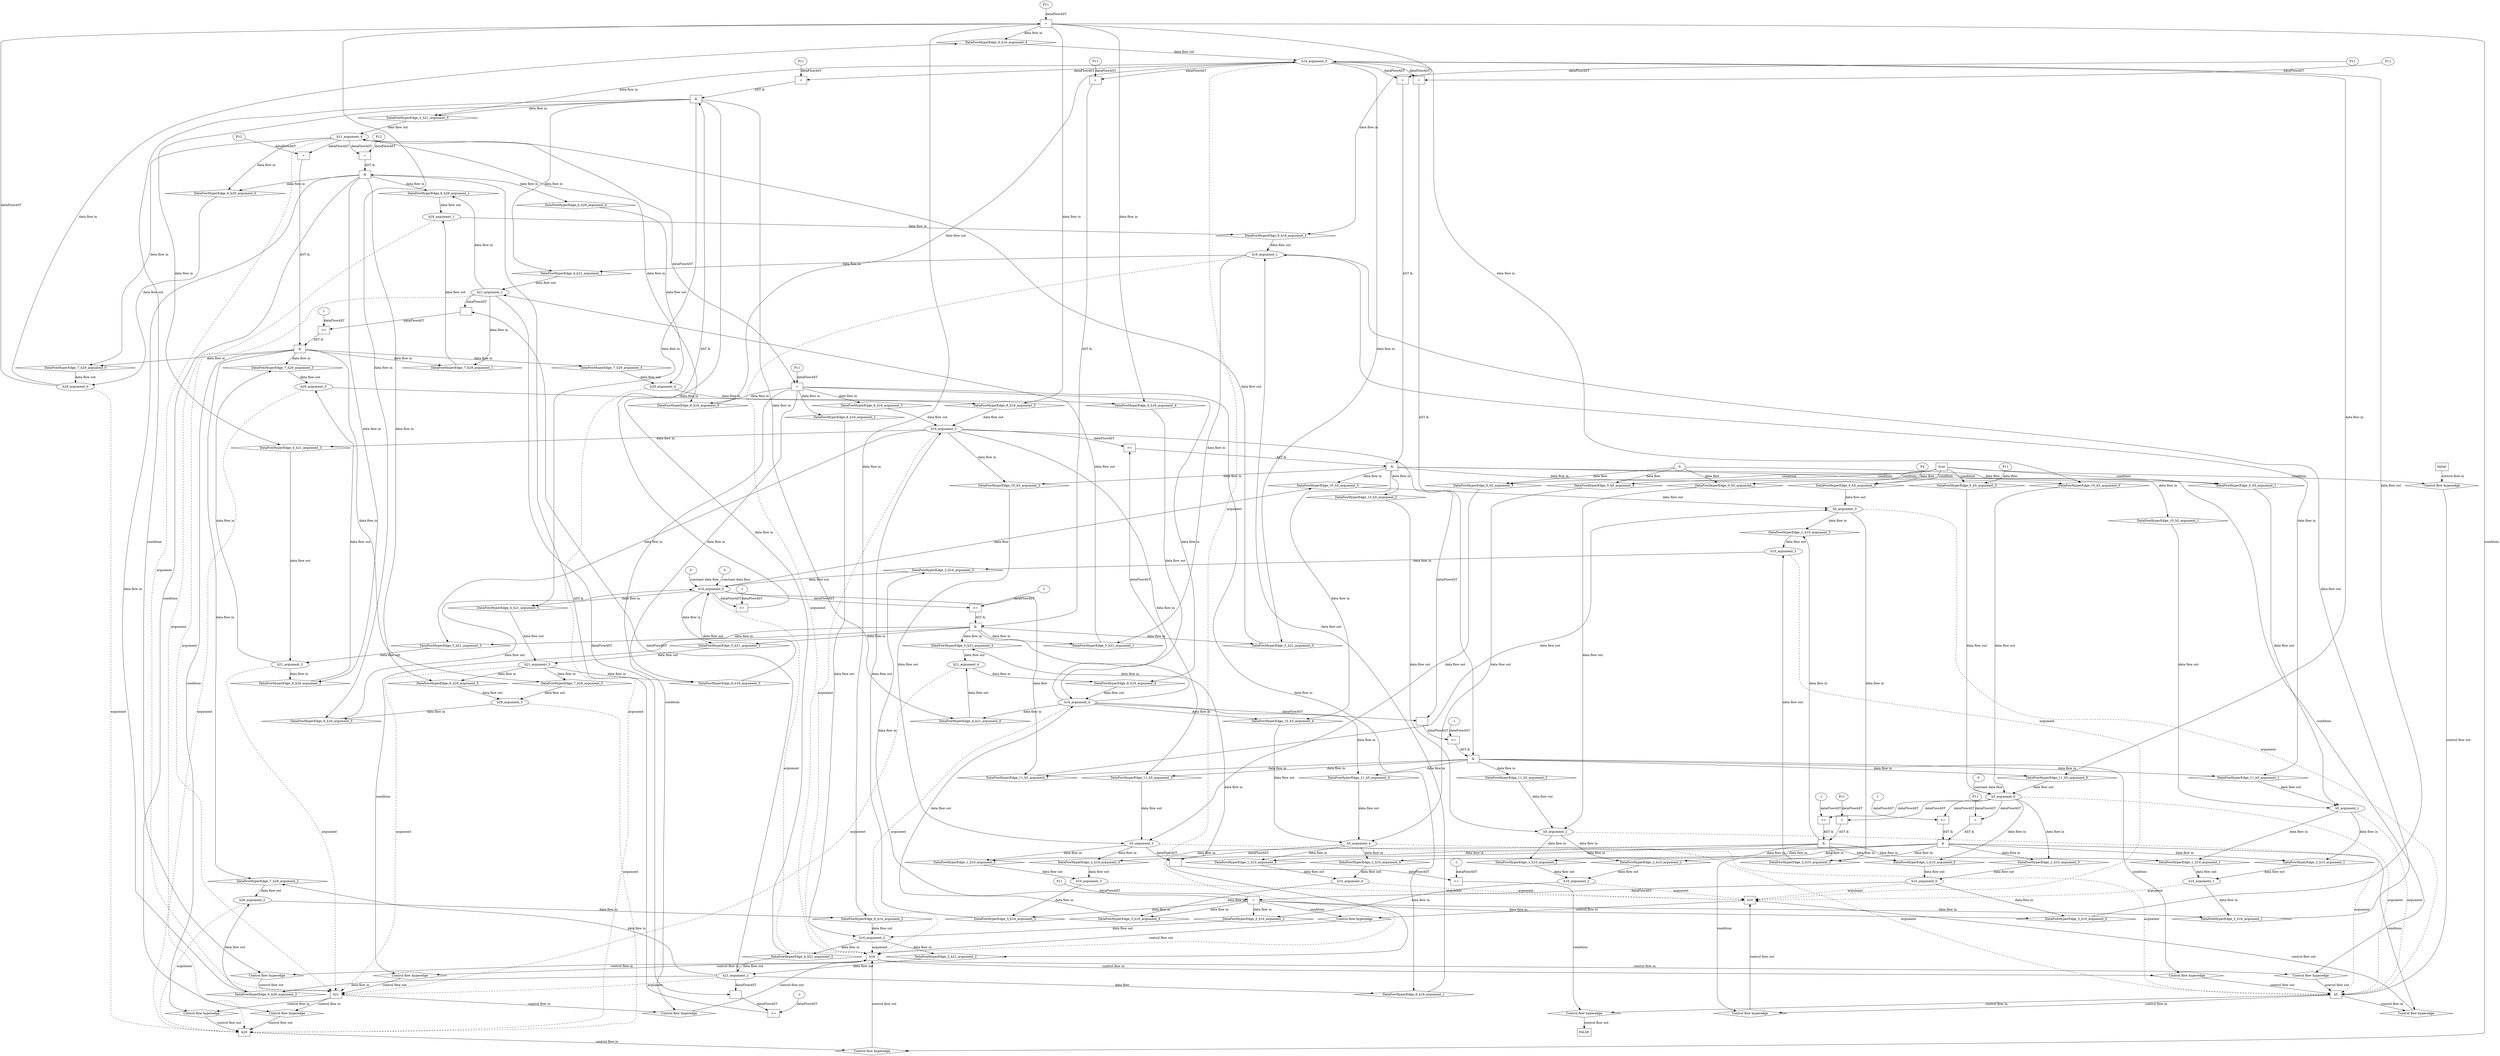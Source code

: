 digraph dag {
"h10" [label="h10" nodeName="h10" class=cfn  shape="rect"];
"h16" [label="h16" nodeName="h16" class=cfn  shape="rect"];
"h21" [label="h21" nodeName="h21" class=cfn  shape="rect"];
"h29" [label="h29" nodeName="h29" class=cfn  shape="rect"];
"h5" [label="h5" nodeName="h5" class=cfn  shape="rect"];
FALSE [label="FALSE" nodeName=FALSE class=cfn  shape="rect"];
Initial [label="Initial" nodeName=Initial class=cfn  shape="rect"];
ControlFowHyperEdge_0 [label="Control flow hyperedge" nodeName=ControlFowHyperEdge_0 class=controlFlowHyperEdge shape="diamond"];
"Initial" -> ControlFowHyperEdge_0 [label="control flow in"]
ControlFowHyperEdge_0 -> "h5" [label="control flow out"]
ControlFowHyperEdge_1 [label="Control flow hyperedge" nodeName=ControlFowHyperEdge_1 class=controlFlowHyperEdge shape="diamond"];
"h5" -> ControlFowHyperEdge_1 [label="control flow in"]
ControlFowHyperEdge_1 -> "h10" [label="control flow out"]
ControlFowHyperEdge_2 [label="Control flow hyperedge" nodeName=ControlFowHyperEdge_2 class=controlFlowHyperEdge shape="diamond"];
"h5" -> ControlFowHyperEdge_2 [label="control flow in"]
ControlFowHyperEdge_2 -> "h10" [label="control flow out"]
ControlFowHyperEdge_3 [label="Control flow hyperedge" nodeName=ControlFowHyperEdge_3 class=controlFlowHyperEdge shape="diamond"];
"h10" -> ControlFowHyperEdge_3 [label="control flow in"]
ControlFowHyperEdge_3 -> "h16" [label="control flow out"]
ControlFowHyperEdge_4 [label="Control flow hyperedge" nodeName=ControlFowHyperEdge_4 class=controlFlowHyperEdge shape="diamond"];
"h16" -> ControlFowHyperEdge_4 [label="control flow in"]
ControlFowHyperEdge_4 -> "h21" [label="control flow out"]
ControlFowHyperEdge_5 [label="Control flow hyperedge" nodeName=ControlFowHyperEdge_5 class=controlFlowHyperEdge shape="diamond"];
"h16" -> ControlFowHyperEdge_5 [label="control flow in"]
ControlFowHyperEdge_5 -> "h21" [label="control flow out"]
ControlFowHyperEdge_6 [label="Control flow hyperedge" nodeName=ControlFowHyperEdge_6 class=controlFlowHyperEdge shape="diamond"];
"h21" -> ControlFowHyperEdge_6 [label="control flow in"]
ControlFowHyperEdge_6 -> "h29" [label="control flow out"]
ControlFowHyperEdge_7 [label="Control flow hyperedge" nodeName=ControlFowHyperEdge_7 class=controlFlowHyperEdge shape="diamond"];
"h21" -> ControlFowHyperEdge_7 [label="control flow in"]
ControlFowHyperEdge_7 -> "h29" [label="control flow out"]
ControlFowHyperEdge_8 [label="Control flow hyperedge" nodeName=ControlFowHyperEdge_8 class=controlFlowHyperEdge shape="diamond"];
"h21" -> ControlFowHyperEdge_8 [label="control flow in"]
ControlFowHyperEdge_8 -> "h16" [label="control flow out"]
ControlFowHyperEdge_9 [label="Control flow hyperedge" nodeName=ControlFowHyperEdge_9 class=controlFlowHyperEdge shape="diamond"];
"h29" -> ControlFowHyperEdge_9 [label="control flow in"]
ControlFowHyperEdge_9 -> "h16" [label="control flow out"]
ControlFowHyperEdge_10 [label="Control flow hyperedge" nodeName=ControlFowHyperEdge_10 class=controlFlowHyperEdge shape="diamond"];
"h16" -> ControlFowHyperEdge_10 [label="control flow in"]
ControlFowHyperEdge_10 -> "h5" [label="control flow out"]
ControlFowHyperEdge_11 [label="Control flow hyperedge" nodeName=ControlFowHyperEdge_11 class=controlFlowHyperEdge shape="diamond"];
"h16" -> ControlFowHyperEdge_11 [label="control flow in"]
ControlFowHyperEdge_11 -> "h5" [label="control flow out"]
ControlFowHyperEdge_12 [label="Control flow hyperedge" nodeName=ControlFowHyperEdge_12 class=controlFlowHyperEdge shape="diamond"];
"h5" -> ControlFowHyperEdge_12 [label="control flow in"]
ControlFowHyperEdge_12 -> "FALSE" [label="control flow out"]
"h5_argument_0" [label="h5_argument_0" nodeName=argument0 class=argument  head="h5" shape="oval"];
"h5_argument_0" -> "h5"[label="argument" style="dashed"]
"h5_argument_1" [label="h5_argument_1" nodeName=argument1 class=argument  head="h5" shape="oval"];
"h5_argument_1" -> "h5"[label="argument" style="dashed"]
"h5_argument_2" [label="h5_argument_2" nodeName=argument2 class=argument  head="h5" shape="oval"];
"h5_argument_2" -> "h5"[label="argument" style="dashed"]
"h5_argument_3" [label="h5_argument_3" nodeName=argument3 class=argument  head="h5" shape="oval"];
"h5_argument_3" -> "h5"[label="argument" style="dashed"]
"h5_argument_4" [label="h5_argument_4" nodeName=argument4 class=argument  head="h5" shape="oval"];
"h5_argument_4" -> "h5"[label="argument" style="dashed"]
"h5_argument_5" [label="h5_argument_5" nodeName=argument5 class=argument  head="h5" shape="oval"];
"h5_argument_5" -> "h5"[label="argument" style="dashed"]
"h10_argument_0" [label="h10_argument_0" nodeName=argument0 class=argument  head="h10" shape="oval"];
"h10_argument_0" -> "h10"[label="argument" style="dashed"]
"h10_argument_1" [label="h10_argument_1" nodeName=argument1 class=argument  head="h10" shape="oval"];
"h10_argument_1" -> "h10"[label="argument" style="dashed"]
"h10_argument_2" [label="h10_argument_2" nodeName=argument2 class=argument  head="h10" shape="oval"];
"h10_argument_2" -> "h10"[label="argument" style="dashed"]
"h10_argument_3" [label="h10_argument_3" nodeName=argument3 class=argument  head="h10" shape="oval"];
"h10_argument_3" -> "h10"[label="argument" style="dashed"]
"h10_argument_4" [label="h10_argument_4" nodeName=argument4 class=argument  head="h10" shape="oval"];
"h10_argument_4" -> "h10"[label="argument" style="dashed"]
"h10_argument_5" [label="h10_argument_5" nodeName=argument5 class=argument  head="h10" shape="oval"];
"h10_argument_5" -> "h10"[label="argument" style="dashed"]
"h16_argument_0" [label="h16_argument_0" nodeName=argument0 class=argument  head="h16" shape="oval"];
"h16_argument_0" -> "h16"[label="argument" style="dashed"]
"h16_argument_1" [label="h16_argument_1" nodeName=argument1 class=argument  head="h16" shape="oval"];
"h16_argument_1" -> "h16"[label="argument" style="dashed"]
"h16_argument_2" [label="h16_argument_2" nodeName=argument2 class=argument  head="h16" shape="oval"];
"h16_argument_2" -> "h16"[label="argument" style="dashed"]
"h16_argument_3" [label="h16_argument_3" nodeName=argument3 class=argument  head="h16" shape="oval"];
"h16_argument_3" -> "h16"[label="argument" style="dashed"]
"h16_argument_4" [label="h16_argument_4" nodeName=argument4 class=argument  head="h16" shape="oval"];
"h16_argument_4" -> "h16"[label="argument" style="dashed"]
"h16_argument_5" [label="h16_argument_5" nodeName=argument5 class=argument  head="h16" shape="oval"];
"h16_argument_5" -> "h16"[label="argument" style="dashed"]
"h21_argument_0" [label="h21_argument_0" nodeName=argument0 class=argument  head="h21" shape="oval"];
"h21_argument_0" -> "h21"[label="argument" style="dashed"]
"h21_argument_1" [label="h21_argument_1" nodeName=argument1 class=argument  head="h21" shape="oval"];
"h21_argument_1" -> "h21"[label="argument" style="dashed"]
"h21_argument_2" [label="h21_argument_2" nodeName=argument2 class=argument  head="h21" shape="oval"];
"h21_argument_2" -> "h21"[label="argument" style="dashed"]
"h21_argument_3" [label="h21_argument_3" nodeName=argument3 class=argument  head="h21" shape="oval"];
"h21_argument_3" -> "h21"[label="argument" style="dashed"]
"h21_argument_4" [label="h21_argument_4" nodeName=argument4 class=argument  head="h21" shape="oval"];
"h21_argument_4" -> "h21"[label="argument" style="dashed"]
"h21_argument_5" [label="h21_argument_5" nodeName=argument5 class=argument  head="h21" shape="oval"];
"h21_argument_5" -> "h21"[label="argument" style="dashed"]
"h29_argument_0" [label="h29_argument_0" nodeName=argument0 class=argument  head="h29" shape="oval"];
"h29_argument_0" -> "h29"[label="argument" style="dashed"]
"h29_argument_1" [label="h29_argument_1" nodeName=argument1 class=argument  head="h29" shape="oval"];
"h29_argument_1" -> "h29"[label="argument" style="dashed"]
"h29_argument_2" [label="h29_argument_2" nodeName=argument2 class=argument  head="h29" shape="oval"];
"h29_argument_2" -> "h29"[label="argument" style="dashed"]
"h29_argument_3" [label="h29_argument_3" nodeName=argument3 class=argument  head="h29" shape="oval"];
"h29_argument_3" -> "h29"[label="argument" style="dashed"]
"h29_argument_4" [label="h29_argument_4" nodeName=argument4 class=argument  head="h29" shape="oval"];
"h29_argument_4" -> "h29"[label="argument" style="dashed"]
"h29_argument_5" [label="h29_argument_5" nodeName=argument5 class=argument  head="h29" shape="oval"];
"h29_argument_5" -> "h29"[label="argument" style="dashed"]

"true_0" [label="true" nodeName="true_0" class=true shape="rect"];
"true_0" -> "ControlFowHyperEdge_0" [label="condition"];
"xxxh5___Initial_0xxxdataFlow_0_node_0" [label="0" nodeName="xxxh5___Initial_0xxxdataFlow_0_node_0" class=Literal ];

"xxxh5___Initial_0xxxdataFlow_0_node_0" -> "DataFowHyperEdge_0_h5_argument_3" [label="data flow"];

"xxxh5___Initial_0xxxdataFlow_0_node_0" -> "DataFowHyperEdge_0_h5_argument_1" [label="data flow"];
"xxxh5___Initial_0xxxdataFlow2_node_0" [label="P11" nodeName="xxxh5___Initial_0xxxdataFlow2_node_0" class=Constant ];

"xxxh5___Initial_0xxxdataFlow2_node_0" -> "DataFowHyperEdge_0_h5_argument_0" [label="data flow"];

"xxxh5___Initial_0xxxdataFlow_0_node_0" -> "DataFowHyperEdge_0_h5_argument_4" [label="data flow"];
"xxxh5___Initial_0xxxdataFlow4_node_0" [label="P4" nodeName="xxxh5___Initial_0xxxdataFlow4_node_0" class=Constant ];

"xxxh5___Initial_0xxxdataFlow4_node_0" -> "DataFowHyperEdge_0_h5_argument_5" [label="data flow"];

"xxxh5___Initial_0xxxdataFlow_0_node_0" -> "DataFowHyperEdge_0_h5_argument_2" [label="data flow"];
"xxxh10___h5_1xxx_and" [label="&" nodeName="xxxh10___h5_1xxx_and" class=Operator shape="rect"];
"xxxh10___h5_1xxxguard_0_node_0" [label=">=" nodeName="xxxh10___h5_1xxxguard_0_node_0" class=Operator  shape="rect"];
"xxxh10___h5_1xxxguard_0_node_1" [label="-1" nodeName="xxxh10___h5_1xxxguard_0_node_1" class=Literal ];
"xxxh10___h5_1xxxguard_0_node_1" -> "xxxh10___h5_1xxxguard_0_node_0"[label="dataFlowAST"]
"h5_argument_0" -> "xxxh10___h5_1xxxguard_0_node_0"[label="dataFlowAST"]

"xxxh10___h5_1xxxguard_0_node_0" -> "xxxh10___h5_1xxx_and" [label="AST &"];
"xxxh10___h5_1xxxguard1_node_0" [label="=" nodeName="xxxh10___h5_1xxxguard1_node_0" class=Operator  shape="rect"];
"xxxh10___h5_1xxxguard1_node_1" [label="P11" nodeName="xxxh10___h5_1xxxguard1_node_1" class=Constant ];
"xxxh10___h5_1xxxguard1_node_1" -> "xxxh10___h5_1xxxguard1_node_0"[label="dataFlowAST"]
"h5_argument_0" -> "xxxh10___h5_1xxxguard1_node_0"[label="dataFlowAST"]

"xxxh10___h5_1xxxguard1_node_0" -> "xxxh10___h5_1xxx_and" [label="AST &"];
"xxxh10___h5_1xxx_and" -> "ControlFowHyperEdge_1" [label="condition"];
"xxxh10___h5_2xxx_and" [label="&" nodeName="xxxh10___h5_2xxx_and" class=Operator shape="rect"];
"xxxh10___h5_2xxxguard_0_node_0" [label=">=" nodeName="xxxh10___h5_2xxxguard_0_node_0" class=Operator  shape="rect"];
"xxxh10___h5_2xxxguard_0_node_2" [label="1" nodeName="xxxh10___h5_2xxxguard_0_node_2" class=Literal ];
"h5_argument_0" -> "xxxh10___h5_2xxxguard_0_node_0"[label="dataFlowAST"]
"xxxh10___h5_2xxxguard_0_node_2" -> "xxxh10___h5_2xxxguard_0_node_0"[label="dataFlowAST"]

"xxxh10___h5_2xxxguard_0_node_0" -> "xxxh10___h5_2xxx_and" [label="AST &"];
"xxxh10___h5_2xxxguard1_node_0" [label="=" nodeName="xxxh10___h5_2xxxguard1_node_0" class=Operator  shape="rect"];
"xxxh10___h5_2xxxguard1_node_1" [label="P11" nodeName="xxxh10___h5_2xxxguard1_node_1" class=Constant ];
"xxxh10___h5_2xxxguard1_node_1" -> "xxxh10___h5_2xxxguard1_node_0"[label="dataFlowAST"]
"h5_argument_0" -> "xxxh10___h5_2xxxguard1_node_0"[label="dataFlowAST"]

"xxxh10___h5_2xxxguard1_node_0" -> "xxxh10___h5_2xxx_and" [label="AST &"];
"xxxh10___h5_2xxx_and" -> "ControlFowHyperEdge_2" [label="condition"];
"xxxh16___h10_3xxxguard_0_node_0" [label="=" nodeName="xxxh16___h10_3xxxguard_0_node_0" class=Operator  shape="rect"];
"xxxh16___h10_3xxxguard_0_node_1" [label="P11" nodeName="xxxh16___h10_3xxxguard_0_node_1" class=Constant ];
"xxxh16___h10_3xxxguard_0_node_1" -> "xxxh16___h10_3xxxguard_0_node_0"[label="dataFlowAST"]
"h10_argument_0" -> "xxxh16___h10_3xxxguard_0_node_0"[label="dataFlowAST"]

"xxxh16___h10_3xxxguard_0_node_0" -> "ControlFowHyperEdge_3" [label="condition"];
"xxxh21___h16_4xxx_and" [label="&" nodeName="xxxh21___h16_4xxx_and" class=Operator shape="rect"];
"xxxh21___h16_4xxxguard_0_node_0" [label=">=" nodeName="xxxh21___h16_4xxxguard_0_node_0" class=Operator  shape="rect"];
"xxxh21___h16_4xxxguard_0_node_1" [label="-1" nodeName="xxxh21___h16_4xxxguard_0_node_1" class=Literal ];
"xxxh21___h16_4xxxguard_0_node_1" -> "xxxh21___h16_4xxxguard_0_node_0"[label="dataFlowAST"]
"h16_argument_5" -> "xxxh21___h16_4xxxguard_0_node_0"[label="dataFlowAST"]

"xxxh21___h16_4xxxguard_0_node_0" -> "xxxh21___h16_4xxx_and" [label="AST &"];
"xxxh21___h16_4xxxguard1_node_0" [label="=" nodeName="xxxh21___h16_4xxxguard1_node_0" class=Operator  shape="rect"];
"xxxh21___h16_4xxxguard1_node_1" [label="P11" nodeName="xxxh21___h16_4xxxguard1_node_1" class=Constant ];
"xxxh21___h16_4xxxguard1_node_1" -> "xxxh21___h16_4xxxguard1_node_0"[label="dataFlowAST"]
"h16_argument_0" -> "xxxh21___h16_4xxxguard1_node_0"[label="dataFlowAST"]

"xxxh21___h16_4xxxguard1_node_0" -> "xxxh21___h16_4xxx_and" [label="AST &"];
"xxxh21___h16_4xxx_and" -> "ControlFowHyperEdge_4" [label="condition"];
"xxxh21___h16_5xxx_and" [label="&" nodeName="xxxh21___h16_5xxx_and" class=Operator shape="rect"];
"xxxh21___h16_5xxxguard_0_node_0" [label=">=" nodeName="xxxh21___h16_5xxxguard_0_node_0" class=Operator  shape="rect"];
"xxxh21___h16_5xxxguard_0_node_2" [label="1" nodeName="xxxh21___h16_5xxxguard_0_node_2" class=Literal ];
"h16_argument_5" -> "xxxh21___h16_5xxxguard_0_node_0"[label="dataFlowAST"]
"xxxh21___h16_5xxxguard_0_node_2" -> "xxxh21___h16_5xxxguard_0_node_0"[label="dataFlowAST"]

"xxxh21___h16_5xxxguard_0_node_0" -> "xxxh21___h16_5xxx_and" [label="AST &"];
"xxxh21___h16_5xxxguard1_node_0" [label="=" nodeName="xxxh21___h16_5xxxguard1_node_0" class=Operator  shape="rect"];
"xxxh21___h16_5xxxguard1_node_1" [label="P11" nodeName="xxxh21___h16_5xxxguard1_node_1" class=Constant ];
"xxxh21___h16_5xxxguard1_node_1" -> "xxxh21___h16_5xxxguard1_node_0"[label="dataFlowAST"]
"h16_argument_0" -> "xxxh21___h16_5xxxguard1_node_0"[label="dataFlowAST"]

"xxxh21___h16_5xxxguard1_node_0" -> "xxxh21___h16_5xxx_and" [label="AST &"];
"xxxh21___h16_5xxx_and" -> "ControlFowHyperEdge_5" [label="condition"];
"xxxh29___h21_6xxx_and" [label="&" nodeName="xxxh29___h21_6xxx_and" class=Operator shape="rect"];
"xxxh29___h21_6xxxguard_0_node_0" [label=">=" nodeName="xxxh29___h21_6xxxguard_0_node_0" class=Operator  shape="rect"];
"xxxh29___h21_6xxxguard_0_node_1" [label="-1" nodeName="xxxh29___h21_6xxxguard_0_node_1" class=Literal ];
"xxxh29___h21_6xxxguard_0_node_2" [label="-" nodeName="xxxh29___h21_6xxxguard_0_node_2" class= Operator shape="rect"];
"xxxh29___h21_6xxxguard_0_node_1" -> "xxxh29___h21_6xxxguard_0_node_0"[label="dataFlowAST"]
"xxxh29___h21_6xxxguard_0_node_2" -> "xxxh29___h21_6xxxguard_0_node_0"[label="dataFlowAST"]
"h21_argument_1" -> "xxxh29___h21_6xxxguard_0_node_2"[label="dataFlowAST"]
"h21_argument_2" -> "xxxh29___h21_6xxxguard_0_node_2"[label="dataFlowAST"]

"xxxh29___h21_6xxxguard_0_node_0" -> "xxxh29___h21_6xxx_and" [label="AST &"];
"xxxh29___h21_6xxxguard1_node_0" [label="=" nodeName="xxxh29___h21_6xxxguard1_node_0" class=Operator  shape="rect"];
"xxxh29___h21_6xxxguard1_node_1" [label="P12" nodeName="xxxh29___h21_6xxxguard1_node_1" class=Constant ];
"xxxh29___h21_6xxxguard1_node_1" -> "xxxh29___h21_6xxxguard1_node_0"[label="dataFlowAST"]
"h21_argument_0" -> "xxxh29___h21_6xxxguard1_node_0"[label="dataFlowAST"]

"xxxh29___h21_6xxxguard1_node_0" -> "xxxh29___h21_6xxx_and" [label="AST &"];
"xxxh29___h21_6xxx_and" -> "ControlFowHyperEdge_6" [label="condition"];
"xxxh29___h21_7xxx_and" [label="&" nodeName="xxxh29___h21_7xxx_and" class=Operator shape="rect"];
"xxxh29___h21_7xxxguard_0_node_0" [label=">=" nodeName="xxxh29___h21_7xxxguard_0_node_0" class=Operator  shape="rect"];
"xxxh29___h21_7xxxguard_0_node_1" [label="-" nodeName="xxxh29___h21_7xxxguard_0_node_1" class= Operator shape="rect"];
"xxxh29___h21_7xxxguard_0_node_4" [label="1" nodeName="xxxh29___h21_7xxxguard_0_node_4" class=Literal ];
"xxxh29___h21_7xxxguard_0_node_1" -> "xxxh29___h21_7xxxguard_0_node_0"[label="dataFlowAST"]
"xxxh29___h21_7xxxguard_0_node_4" -> "xxxh29___h21_7xxxguard_0_node_0"[label="dataFlowAST"]
"h21_argument_1" -> "xxxh29___h21_7xxxguard_0_node_1"[label="dataFlowAST"]
"h21_argument_2" -> "xxxh29___h21_7xxxguard_0_node_1"[label="dataFlowAST"]

"xxxh29___h21_7xxxguard_0_node_0" -> "xxxh29___h21_7xxx_and" [label="AST &"];
"xxxh29___h21_7xxxguard1_node_0" [label="=" nodeName="xxxh29___h21_7xxxguard1_node_0" class=Operator  shape="rect"];
"xxxh29___h21_7xxxguard1_node_1" [label="P12" nodeName="xxxh29___h21_7xxxguard1_node_1" class=Constant ];
"xxxh29___h21_7xxxguard1_node_1" -> "xxxh29___h21_7xxxguard1_node_0"[label="dataFlowAST"]
"h21_argument_0" -> "xxxh29___h21_7xxxguard1_node_0"[label="dataFlowAST"]

"xxxh29___h21_7xxxguard1_node_0" -> "xxxh29___h21_7xxx_and" [label="AST &"];
"xxxh29___h21_7xxx_and" -> "ControlFowHyperEdge_7" [label="condition"];
"xxxh16___h21_8xxxguard_0_node_0" [label="=" nodeName="xxxh16___h21_8xxxguard_0_node_0" class=Operator  shape="rect"];
"xxxh16___h21_8xxxguard_0_node_1" [label="P11" nodeName="xxxh16___h21_8xxxguard_0_node_1" class=Constant ];
"xxxh16___h21_8xxxguard_0_node_1" -> "xxxh16___h21_8xxxguard_0_node_0"[label="dataFlowAST"]
"h21_argument_0" -> "xxxh16___h21_8xxxguard_0_node_0"[label="dataFlowAST"]

"xxxh16___h21_8xxxguard_0_node_0" -> "ControlFowHyperEdge_8" [label="condition"];

"h21_argument_2" -> "DataFowHyperEdge_8_h16_argument_1" [label="data flow"];
"xxxh16___h29_9xxxguard_0_node_0" [label="=" nodeName="xxxh16___h29_9xxxguard_0_node_0" class=Operator  shape="rect"];
"xxxh16___h29_9xxxguard_0_node_1" [label="P11" nodeName="xxxh16___h29_9xxxguard_0_node_1" class=Constant ];
"xxxh16___h29_9xxxguard_0_node_1" -> "xxxh16___h29_9xxxguard_0_node_0"[label="dataFlowAST"]
"h29_argument_0" -> "xxxh16___h29_9xxxguard_0_node_0"[label="dataFlowAST"]

"xxxh16___h29_9xxxguard_0_node_0" -> "ControlFowHyperEdge_9" [label="condition"];
"xxxh5___h16_10xxx_and" [label="&" nodeName="xxxh5___h16_10xxx_and" class=Operator shape="rect"];
"xxxh5___h16_10xxxguard_0_node_0" [label=">=" nodeName="xxxh5___h16_10xxxguard_0_node_0" class=Operator  shape="rect"];
"h16_argument_3" -> "xxxh5___h16_10xxxguard_0_node_0"[label="dataFlowAST"]
"h16_argument_4" -> "xxxh5___h16_10xxxguard_0_node_0"[label="dataFlowAST"]

"xxxh5___h16_10xxxguard_0_node_0" -> "xxxh5___h16_10xxx_and" [label="AST &"];
"xxxh5___h16_10xxxguard1_node_0" [label="=" nodeName="xxxh5___h16_10xxxguard1_node_0" class=Operator  shape="rect"];
"xxxh5___h16_10xxxguard1_node_1" [label="P11" nodeName="xxxh5___h16_10xxxguard1_node_1" class=Constant ];
"xxxh5___h16_10xxxguard1_node_1" -> "xxxh5___h16_10xxxguard1_node_0"[label="dataFlowAST"]
"h16_argument_0" -> "xxxh5___h16_10xxxguard1_node_0"[label="dataFlowAST"]

"xxxh5___h16_10xxxguard1_node_0" -> "xxxh5___h16_10xxx_and" [label="AST &"];
"xxxh5___h16_10xxx_and" -> "ControlFowHyperEdge_10" [label="condition"];

"h16_argument_5" -> "DataFowHyperEdge_10_h5_argument_5" [label="data flow"];
"xxxh5___h16_11xxx_and" [label="&" nodeName="xxxh5___h16_11xxx_and" class=Operator shape="rect"];
"xxxh5___h16_11xxxguard_0_node_0" [label=">=" nodeName="xxxh5___h16_11xxxguard_0_node_0" class=Operator  shape="rect"];
"xxxh5___h16_11xxxguard_0_node_1" [label="-1" nodeName="xxxh5___h16_11xxxguard_0_node_1" class=Literal ];
"xxxh5___h16_11xxxguard_0_node_2" [label="-" nodeName="xxxh5___h16_11xxxguard_0_node_2" class= Operator shape="rect"];
"xxxh5___h16_11xxxguard_0_node_1" -> "xxxh5___h16_11xxxguard_0_node_0"[label="dataFlowAST"]
"xxxh5___h16_11xxxguard_0_node_2" -> "xxxh5___h16_11xxxguard_0_node_0"[label="dataFlowAST"]
"h16_argument_3" -> "xxxh5___h16_11xxxguard_0_node_2"[label="dataFlowAST"]
"h16_argument_4" -> "xxxh5___h16_11xxxguard_0_node_2"[label="dataFlowAST"]

"xxxh5___h16_11xxxguard_0_node_0" -> "xxxh5___h16_11xxx_and" [label="AST &"];
"xxxh5___h16_11xxxguard1_node_0" [label="=" nodeName="xxxh5___h16_11xxxguard1_node_0" class=Operator  shape="rect"];
"xxxh5___h16_11xxxguard1_node_1" [label="P11" nodeName="xxxh5___h16_11xxxguard1_node_1" class=Constant ];
"xxxh5___h16_11xxxguard1_node_1" -> "xxxh5___h16_11xxxguard1_node_0"[label="dataFlowAST"]
"h16_argument_0" -> "xxxh5___h16_11xxxguard1_node_0"[label="dataFlowAST"]

"xxxh5___h16_11xxxguard1_node_0" -> "xxxh5___h16_11xxx_and" [label="AST &"];
"xxxh5___h16_11xxx_and" -> "ControlFowHyperEdge_11" [label="condition"];

"h16_argument_5" -> "DataFowHyperEdge_11_h5_argument_5" [label="data flow"];
"xxxFALSE___h5_12xxxguard_0_node_0" [label=">=" nodeName="xxxFALSE___h5_12xxxguard_0_node_0" class=Operator  shape="rect"];
"xxxFALSE___h5_12xxxguard_0_node_1" [label="-1" nodeName="xxxFALSE___h5_12xxxguard_0_node_1" class=Literal ];
"xxxFALSE___h5_12xxxguard_0_node_2" [label="-" nodeName="xxxFALSE___h5_12xxxguard_0_node_2" class= Operator shape="rect"];
"xxxFALSE___h5_12xxxguard_0_node_1" -> "xxxFALSE___h5_12xxxguard_0_node_0"[label="dataFlowAST"]
"xxxFALSE___h5_12xxxguard_0_node_2" -> "xxxFALSE___h5_12xxxguard_0_node_0"[label="dataFlowAST"]
"h5_argument_3" -> "xxxFALSE___h5_12xxxguard_0_node_2"[label="dataFlowAST"]
"h5_argument_4" -> "xxxFALSE___h5_12xxxguard_0_node_2"[label="dataFlowAST"]

"xxxFALSE___h5_12xxxguard_0_node_0" -> "ControlFowHyperEdge_12" [label="condition"];
"DataFowHyperEdge_0_h5_argument_0" [label="DataFowHyperEdge_0_h5_argument_0" nodeName="DataFowHyperEdge_0_h5_argument_0" class=DataFlowHyperedge shape="diamond"];
"DataFowHyperEdge_0_h5_argument_0" -> "h5_argument_0"[label="data flow out"]
"true_0" -> "DataFowHyperEdge_0_h5_argument_0" [label="condition"];
"DataFowHyperEdge_0_h5_argument_1" [label="DataFowHyperEdge_0_h5_argument_1" nodeName="DataFowHyperEdge_0_h5_argument_1" class=DataFlowHyperedge shape="diamond"];
"DataFowHyperEdge_0_h5_argument_1" -> "h5_argument_1"[label="data flow out"]
"true_0" -> "DataFowHyperEdge_0_h5_argument_1" [label="condition"];
"DataFowHyperEdge_0_h5_argument_2" [label="DataFowHyperEdge_0_h5_argument_2" nodeName="DataFowHyperEdge_0_h5_argument_2" class=DataFlowHyperedge shape="diamond"];
"DataFowHyperEdge_0_h5_argument_2" -> "h5_argument_2"[label="data flow out"]
"true_0" -> "DataFowHyperEdge_0_h5_argument_2" [label="condition"];
"DataFowHyperEdge_0_h5_argument_3" [label="DataFowHyperEdge_0_h5_argument_3" nodeName="DataFowHyperEdge_0_h5_argument_3" class=DataFlowHyperedge shape="diamond"];
"DataFowHyperEdge_0_h5_argument_3" -> "h5_argument_3"[label="data flow out"]
"true_0" -> "DataFowHyperEdge_0_h5_argument_3" [label="condition"];
"DataFowHyperEdge_0_h5_argument_4" [label="DataFowHyperEdge_0_h5_argument_4" nodeName="DataFowHyperEdge_0_h5_argument_4" class=DataFlowHyperedge shape="diamond"];
"DataFowHyperEdge_0_h5_argument_4" -> "h5_argument_4"[label="data flow out"]
"true_0" -> "DataFowHyperEdge_0_h5_argument_4" [label="condition"];
"DataFowHyperEdge_0_h5_argument_5" [label="DataFowHyperEdge_0_h5_argument_5" nodeName="DataFowHyperEdge_0_h5_argument_5" class=DataFlowHyperedge shape="diamond"];
"DataFowHyperEdge_0_h5_argument_5" -> "h5_argument_5"[label="data flow out"]
"true_0" -> "DataFowHyperEdge_0_h5_argument_5" [label="condition"];
"DataFowHyperEdge_1_h10_argument_0" [label="DataFowHyperEdge_1_h10_argument_0" nodeName="DataFowHyperEdge_1_h10_argument_0" class=DataFlowHyperedge shape="diamond"];
"DataFowHyperEdge_1_h10_argument_0" -> "h10_argument_0"[label="data flow out"]
"xxxh10___h5_1xxx_and" -> "DataFowHyperEdge_1_h10_argument_0"[label="data flow in"]
"DataFowHyperEdge_1_h10_argument_1" [label="DataFowHyperEdge_1_h10_argument_1" nodeName="DataFowHyperEdge_1_h10_argument_1" class=DataFlowHyperedge shape="diamond"];
"DataFowHyperEdge_1_h10_argument_1" -> "h10_argument_1"[label="data flow out"]
"xxxh10___h5_1xxx_and" -> "DataFowHyperEdge_1_h10_argument_1"[label="data flow in"]
"DataFowHyperEdge_1_h10_argument_2" [label="DataFowHyperEdge_1_h10_argument_2" nodeName="DataFowHyperEdge_1_h10_argument_2" class=DataFlowHyperedge shape="diamond"];
"DataFowHyperEdge_1_h10_argument_2" -> "h10_argument_2"[label="data flow out"]
"xxxh10___h5_1xxx_and" -> "DataFowHyperEdge_1_h10_argument_2"[label="data flow in"]
"DataFowHyperEdge_1_h10_argument_3" [label="DataFowHyperEdge_1_h10_argument_3" nodeName="DataFowHyperEdge_1_h10_argument_3" class=DataFlowHyperedge shape="diamond"];
"DataFowHyperEdge_1_h10_argument_3" -> "h10_argument_3"[label="data flow out"]
"xxxh10___h5_1xxx_and" -> "DataFowHyperEdge_1_h10_argument_3"[label="data flow in"]
"DataFowHyperEdge_1_h10_argument_4" [label="DataFowHyperEdge_1_h10_argument_4" nodeName="DataFowHyperEdge_1_h10_argument_4" class=DataFlowHyperedge shape="diamond"];
"DataFowHyperEdge_1_h10_argument_4" -> "h10_argument_4"[label="data flow out"]
"xxxh10___h5_1xxx_and" -> "DataFowHyperEdge_1_h10_argument_4"[label="data flow in"]
"DataFowHyperEdge_1_h10_argument_5" [label="DataFowHyperEdge_1_h10_argument_5" nodeName="DataFowHyperEdge_1_h10_argument_5" class=DataFlowHyperedge shape="diamond"];
"DataFowHyperEdge_1_h10_argument_5" -> "h10_argument_5"[label="data flow out"]
"xxxh10___h5_1xxx_and" -> "DataFowHyperEdge_1_h10_argument_5"[label="data flow in"]
"DataFowHyperEdge_2_h10_argument_0" [label="DataFowHyperEdge_2_h10_argument_0" nodeName="DataFowHyperEdge_2_h10_argument_0" class=DataFlowHyperedge shape="diamond"];
"DataFowHyperEdge_2_h10_argument_0" -> "h10_argument_0"[label="data flow out"]
"xxxh10___h5_2xxx_and" -> "DataFowHyperEdge_2_h10_argument_0"[label="data flow in"]
"DataFowHyperEdge_2_h10_argument_1" [label="DataFowHyperEdge_2_h10_argument_1" nodeName="DataFowHyperEdge_2_h10_argument_1" class=DataFlowHyperedge shape="diamond"];
"DataFowHyperEdge_2_h10_argument_1" -> "h10_argument_1"[label="data flow out"]
"xxxh10___h5_2xxx_and" -> "DataFowHyperEdge_2_h10_argument_1"[label="data flow in"]
"DataFowHyperEdge_2_h10_argument_2" [label="DataFowHyperEdge_2_h10_argument_2" nodeName="DataFowHyperEdge_2_h10_argument_2" class=DataFlowHyperedge shape="diamond"];
"DataFowHyperEdge_2_h10_argument_2" -> "h10_argument_2"[label="data flow out"]
"xxxh10___h5_2xxx_and" -> "DataFowHyperEdge_2_h10_argument_2"[label="data flow in"]
"DataFowHyperEdge_2_h10_argument_3" [label="DataFowHyperEdge_2_h10_argument_3" nodeName="DataFowHyperEdge_2_h10_argument_3" class=DataFlowHyperedge shape="diamond"];
"DataFowHyperEdge_2_h10_argument_3" -> "h10_argument_3"[label="data flow out"]
"xxxh10___h5_2xxx_and" -> "DataFowHyperEdge_2_h10_argument_3"[label="data flow in"]
"DataFowHyperEdge_2_h10_argument_4" [label="DataFowHyperEdge_2_h10_argument_4" nodeName="DataFowHyperEdge_2_h10_argument_4" class=DataFlowHyperedge shape="diamond"];
"DataFowHyperEdge_2_h10_argument_4" -> "h10_argument_4"[label="data flow out"]
"xxxh10___h5_2xxx_and" -> "DataFowHyperEdge_2_h10_argument_4"[label="data flow in"]
"DataFowHyperEdge_2_h10_argument_5" [label="DataFowHyperEdge_2_h10_argument_5" nodeName="DataFowHyperEdge_2_h10_argument_5" class=DataFlowHyperedge shape="diamond"];
"DataFowHyperEdge_2_h10_argument_5" -> "h10_argument_5"[label="data flow out"]
"xxxh10___h5_2xxx_and" -> "DataFowHyperEdge_2_h10_argument_5"[label="data flow in"]
"DataFowHyperEdge_3_h16_argument_0" [label="DataFowHyperEdge_3_h16_argument_0" nodeName="DataFowHyperEdge_3_h16_argument_0" class=DataFlowHyperedge shape="diamond"];
"DataFowHyperEdge_3_h16_argument_0" -> "h16_argument_0"[label="data flow out"]
"xxxh16___h10_3xxxguard_0_node_0" -> "DataFowHyperEdge_3_h16_argument_0"[label="data flow in"]
"DataFowHyperEdge_3_h16_argument_1" [label="DataFowHyperEdge_3_h16_argument_1" nodeName="DataFowHyperEdge_3_h16_argument_1" class=DataFlowHyperedge shape="diamond"];
"DataFowHyperEdge_3_h16_argument_1" -> "h16_argument_1"[label="data flow out"]
"xxxh16___h10_3xxxguard_0_node_0" -> "DataFowHyperEdge_3_h16_argument_1"[label="data flow in"]
"DataFowHyperEdge_3_h16_argument_2" [label="DataFowHyperEdge_3_h16_argument_2" nodeName="DataFowHyperEdge_3_h16_argument_2" class=DataFlowHyperedge shape="diamond"];
"DataFowHyperEdge_3_h16_argument_2" -> "h16_argument_2"[label="data flow out"]
"xxxh16___h10_3xxxguard_0_node_0" -> "DataFowHyperEdge_3_h16_argument_2"[label="data flow in"]
"DataFowHyperEdge_3_h16_argument_3" [label="DataFowHyperEdge_3_h16_argument_3" nodeName="DataFowHyperEdge_3_h16_argument_3" class=DataFlowHyperedge shape="diamond"];
"DataFowHyperEdge_3_h16_argument_3" -> "h16_argument_3"[label="data flow out"]
"xxxh16___h10_3xxxguard_0_node_0" -> "DataFowHyperEdge_3_h16_argument_3"[label="data flow in"]
"DataFowHyperEdge_3_h16_argument_4" [label="DataFowHyperEdge_3_h16_argument_4" nodeName="DataFowHyperEdge_3_h16_argument_4" class=DataFlowHyperedge shape="diamond"];
"DataFowHyperEdge_3_h16_argument_4" -> "h16_argument_4"[label="data flow out"]
"xxxh16___h10_3xxxguard_0_node_0" -> "DataFowHyperEdge_3_h16_argument_4"[label="data flow in"]
"DataFowHyperEdge_3_h16_argument_5" [label="DataFowHyperEdge_3_h16_argument_5" nodeName="DataFowHyperEdge_3_h16_argument_5" class=DataFlowHyperedge shape="diamond"];
"DataFowHyperEdge_3_h16_argument_5" -> "h16_argument_5"[label="data flow out"]
"xxxh16___h10_3xxxguard_0_node_0" -> "DataFowHyperEdge_3_h16_argument_5"[label="data flow in"]
"DataFowHyperEdge_4_h21_argument_0" [label="DataFowHyperEdge_4_h21_argument_0" nodeName="DataFowHyperEdge_4_h21_argument_0" class=DataFlowHyperedge shape="diamond"];
"DataFowHyperEdge_4_h21_argument_0" -> "h21_argument_0"[label="data flow out"]
"xxxh21___h16_4xxx_and" -> "DataFowHyperEdge_4_h21_argument_0"[label="data flow in"]
"DataFowHyperEdge_4_h21_argument_1" [label="DataFowHyperEdge_4_h21_argument_1" nodeName="DataFowHyperEdge_4_h21_argument_1" class=DataFlowHyperedge shape="diamond"];
"DataFowHyperEdge_4_h21_argument_1" -> "h21_argument_1"[label="data flow out"]
"xxxh21___h16_4xxx_and" -> "DataFowHyperEdge_4_h21_argument_1"[label="data flow in"]
"DataFowHyperEdge_4_h21_argument_2" [label="DataFowHyperEdge_4_h21_argument_2" nodeName="DataFowHyperEdge_4_h21_argument_2" class=DataFlowHyperedge shape="diamond"];
"DataFowHyperEdge_4_h21_argument_2" -> "h21_argument_2"[label="data flow out"]
"xxxh21___h16_4xxx_and" -> "DataFowHyperEdge_4_h21_argument_2"[label="data flow in"]
"DataFowHyperEdge_4_h21_argument_3" [label="DataFowHyperEdge_4_h21_argument_3" nodeName="DataFowHyperEdge_4_h21_argument_3" class=DataFlowHyperedge shape="diamond"];
"DataFowHyperEdge_4_h21_argument_3" -> "h21_argument_3"[label="data flow out"]
"xxxh21___h16_4xxx_and" -> "DataFowHyperEdge_4_h21_argument_3"[label="data flow in"]
"DataFowHyperEdge_4_h21_argument_4" [label="DataFowHyperEdge_4_h21_argument_4" nodeName="DataFowHyperEdge_4_h21_argument_4" class=DataFlowHyperedge shape="diamond"];
"DataFowHyperEdge_4_h21_argument_4" -> "h21_argument_4"[label="data flow out"]
"xxxh21___h16_4xxx_and" -> "DataFowHyperEdge_4_h21_argument_4"[label="data flow in"]
"DataFowHyperEdge_4_h21_argument_5" [label="DataFowHyperEdge_4_h21_argument_5" nodeName="DataFowHyperEdge_4_h21_argument_5" class=DataFlowHyperedge shape="diamond"];
"DataFowHyperEdge_4_h21_argument_5" -> "h21_argument_5"[label="data flow out"]
"xxxh21___h16_4xxx_and" -> "DataFowHyperEdge_4_h21_argument_5"[label="data flow in"]
"DataFowHyperEdge_5_h21_argument_0" [label="DataFowHyperEdge_5_h21_argument_0" nodeName="DataFowHyperEdge_5_h21_argument_0" class=DataFlowHyperedge shape="diamond"];
"DataFowHyperEdge_5_h21_argument_0" -> "h21_argument_0"[label="data flow out"]
"xxxh21___h16_5xxx_and" -> "DataFowHyperEdge_5_h21_argument_0"[label="data flow in"]
"DataFowHyperEdge_5_h21_argument_1" [label="DataFowHyperEdge_5_h21_argument_1" nodeName="DataFowHyperEdge_5_h21_argument_1" class=DataFlowHyperedge shape="diamond"];
"DataFowHyperEdge_5_h21_argument_1" -> "h21_argument_1"[label="data flow out"]
"xxxh21___h16_5xxx_and" -> "DataFowHyperEdge_5_h21_argument_1"[label="data flow in"]
"DataFowHyperEdge_5_h21_argument_2" [label="DataFowHyperEdge_5_h21_argument_2" nodeName="DataFowHyperEdge_5_h21_argument_2" class=DataFlowHyperedge shape="diamond"];
"DataFowHyperEdge_5_h21_argument_2" -> "h21_argument_2"[label="data flow out"]
"xxxh21___h16_5xxx_and" -> "DataFowHyperEdge_5_h21_argument_2"[label="data flow in"]
"DataFowHyperEdge_5_h21_argument_3" [label="DataFowHyperEdge_5_h21_argument_3" nodeName="DataFowHyperEdge_5_h21_argument_3" class=DataFlowHyperedge shape="diamond"];
"DataFowHyperEdge_5_h21_argument_3" -> "h21_argument_3"[label="data flow out"]
"xxxh21___h16_5xxx_and" -> "DataFowHyperEdge_5_h21_argument_3"[label="data flow in"]
"DataFowHyperEdge_5_h21_argument_4" [label="DataFowHyperEdge_5_h21_argument_4" nodeName="DataFowHyperEdge_5_h21_argument_4" class=DataFlowHyperedge shape="diamond"];
"DataFowHyperEdge_5_h21_argument_4" -> "h21_argument_4"[label="data flow out"]
"xxxh21___h16_5xxx_and" -> "DataFowHyperEdge_5_h21_argument_4"[label="data flow in"]
"DataFowHyperEdge_5_h21_argument_5" [label="DataFowHyperEdge_5_h21_argument_5" nodeName="DataFowHyperEdge_5_h21_argument_5" class=DataFlowHyperedge shape="diamond"];
"DataFowHyperEdge_5_h21_argument_5" -> "h21_argument_5"[label="data flow out"]
"xxxh21___h16_5xxx_and" -> "DataFowHyperEdge_5_h21_argument_5"[label="data flow in"]
"DataFowHyperEdge_6_h29_argument_0" [label="DataFowHyperEdge_6_h29_argument_0" nodeName="DataFowHyperEdge_6_h29_argument_0" class=DataFlowHyperedge shape="diamond"];
"DataFowHyperEdge_6_h29_argument_0" -> "h29_argument_0"[label="data flow out"]
"xxxh29___h21_6xxx_and" -> "DataFowHyperEdge_6_h29_argument_0"[label="data flow in"]
"DataFowHyperEdge_6_h29_argument_1" [label="DataFowHyperEdge_6_h29_argument_1" nodeName="DataFowHyperEdge_6_h29_argument_1" class=DataFlowHyperedge shape="diamond"];
"DataFowHyperEdge_6_h29_argument_1" -> "h29_argument_1"[label="data flow out"]
"xxxh29___h21_6xxx_and" -> "DataFowHyperEdge_6_h29_argument_1"[label="data flow in"]
"DataFowHyperEdge_6_h29_argument_2" [label="DataFowHyperEdge_6_h29_argument_2" nodeName="DataFowHyperEdge_6_h29_argument_2" class=DataFlowHyperedge shape="diamond"];
"DataFowHyperEdge_6_h29_argument_2" -> "h29_argument_2"[label="data flow out"]
"xxxh29___h21_6xxx_and" -> "DataFowHyperEdge_6_h29_argument_2"[label="data flow in"]
"DataFowHyperEdge_6_h29_argument_3" [label="DataFowHyperEdge_6_h29_argument_3" nodeName="DataFowHyperEdge_6_h29_argument_3" class=DataFlowHyperedge shape="diamond"];
"DataFowHyperEdge_6_h29_argument_3" -> "h29_argument_3"[label="data flow out"]
"xxxh29___h21_6xxx_and" -> "DataFowHyperEdge_6_h29_argument_3"[label="data flow in"]
"DataFowHyperEdge_6_h29_argument_4" [label="DataFowHyperEdge_6_h29_argument_4" nodeName="DataFowHyperEdge_6_h29_argument_4" class=DataFlowHyperedge shape="diamond"];
"DataFowHyperEdge_6_h29_argument_4" -> "h29_argument_4"[label="data flow out"]
"xxxh29___h21_6xxx_and" -> "DataFowHyperEdge_6_h29_argument_4"[label="data flow in"]
"DataFowHyperEdge_6_h29_argument_5" [label="DataFowHyperEdge_6_h29_argument_5" nodeName="DataFowHyperEdge_6_h29_argument_5" class=DataFlowHyperedge shape="diamond"];
"DataFowHyperEdge_6_h29_argument_5" -> "h29_argument_5"[label="data flow out"]
"xxxh29___h21_6xxx_and" -> "DataFowHyperEdge_6_h29_argument_5"[label="data flow in"]
"DataFowHyperEdge_7_h29_argument_0" [label="DataFowHyperEdge_7_h29_argument_0" nodeName="DataFowHyperEdge_7_h29_argument_0" class=DataFlowHyperedge shape="diamond"];
"DataFowHyperEdge_7_h29_argument_0" -> "h29_argument_0"[label="data flow out"]
"xxxh29___h21_7xxx_and" -> "DataFowHyperEdge_7_h29_argument_0"[label="data flow in"]
"DataFowHyperEdge_7_h29_argument_1" [label="DataFowHyperEdge_7_h29_argument_1" nodeName="DataFowHyperEdge_7_h29_argument_1" class=DataFlowHyperedge shape="diamond"];
"DataFowHyperEdge_7_h29_argument_1" -> "h29_argument_1"[label="data flow out"]
"xxxh29___h21_7xxx_and" -> "DataFowHyperEdge_7_h29_argument_1"[label="data flow in"]
"DataFowHyperEdge_7_h29_argument_2" [label="DataFowHyperEdge_7_h29_argument_2" nodeName="DataFowHyperEdge_7_h29_argument_2" class=DataFlowHyperedge shape="diamond"];
"DataFowHyperEdge_7_h29_argument_2" -> "h29_argument_2"[label="data flow out"]
"xxxh29___h21_7xxx_and" -> "DataFowHyperEdge_7_h29_argument_2"[label="data flow in"]
"DataFowHyperEdge_7_h29_argument_3" [label="DataFowHyperEdge_7_h29_argument_3" nodeName="DataFowHyperEdge_7_h29_argument_3" class=DataFlowHyperedge shape="diamond"];
"DataFowHyperEdge_7_h29_argument_3" -> "h29_argument_3"[label="data flow out"]
"xxxh29___h21_7xxx_and" -> "DataFowHyperEdge_7_h29_argument_3"[label="data flow in"]
"DataFowHyperEdge_7_h29_argument_4" [label="DataFowHyperEdge_7_h29_argument_4" nodeName="DataFowHyperEdge_7_h29_argument_4" class=DataFlowHyperedge shape="diamond"];
"DataFowHyperEdge_7_h29_argument_4" -> "h29_argument_4"[label="data flow out"]
"xxxh29___h21_7xxx_and" -> "DataFowHyperEdge_7_h29_argument_4"[label="data flow in"]
"DataFowHyperEdge_7_h29_argument_5" [label="DataFowHyperEdge_7_h29_argument_5" nodeName="DataFowHyperEdge_7_h29_argument_5" class=DataFlowHyperedge shape="diamond"];
"DataFowHyperEdge_7_h29_argument_5" -> "h29_argument_5"[label="data flow out"]
"xxxh29___h21_7xxx_and" -> "DataFowHyperEdge_7_h29_argument_5"[label="data flow in"]
"DataFowHyperEdge_8_h16_argument_0" [label="DataFowHyperEdge_8_h16_argument_0" nodeName="DataFowHyperEdge_8_h16_argument_0" class=DataFlowHyperedge shape="diamond"];
"DataFowHyperEdge_8_h16_argument_0" -> "h16_argument_0"[label="data flow out"]
"xxxh16___h21_8xxxguard_0_node_0" -> "DataFowHyperEdge_8_h16_argument_0"[label="data flow in"]
"DataFowHyperEdge_8_h16_argument_1" [label="DataFowHyperEdge_8_h16_argument_1" nodeName="DataFowHyperEdge_8_h16_argument_1" class=DataFlowHyperedge shape="diamond"];
"DataFowHyperEdge_8_h16_argument_1" -> "h16_argument_1"[label="data flow out"]
"xxxh16___h21_8xxxguard_0_node_0" -> "DataFowHyperEdge_8_h16_argument_1"[label="data flow in"]
"DataFowHyperEdge_8_h16_argument_2" [label="DataFowHyperEdge_8_h16_argument_2" nodeName="DataFowHyperEdge_8_h16_argument_2" class=DataFlowHyperedge shape="diamond"];
"DataFowHyperEdge_8_h16_argument_2" -> "h16_argument_2"[label="data flow out"]
"xxxh16___h21_8xxxguard_0_node_0" -> "DataFowHyperEdge_8_h16_argument_2"[label="data flow in"]
"DataFowHyperEdge_8_h16_argument_3" [label="DataFowHyperEdge_8_h16_argument_3" nodeName="DataFowHyperEdge_8_h16_argument_3" class=DataFlowHyperedge shape="diamond"];
"DataFowHyperEdge_8_h16_argument_3" -> "h16_argument_3"[label="data flow out"]
"xxxh16___h21_8xxxguard_0_node_0" -> "DataFowHyperEdge_8_h16_argument_3"[label="data flow in"]
"DataFowHyperEdge_8_h16_argument_4" [label="DataFowHyperEdge_8_h16_argument_4" nodeName="DataFowHyperEdge_8_h16_argument_4" class=DataFlowHyperedge shape="diamond"];
"DataFowHyperEdge_8_h16_argument_4" -> "h16_argument_4"[label="data flow out"]
"xxxh16___h21_8xxxguard_0_node_0" -> "DataFowHyperEdge_8_h16_argument_4"[label="data flow in"]
"DataFowHyperEdge_8_h16_argument_5" [label="DataFowHyperEdge_8_h16_argument_5" nodeName="DataFowHyperEdge_8_h16_argument_5" class=DataFlowHyperedge shape="diamond"];
"DataFowHyperEdge_8_h16_argument_5" -> "h16_argument_5"[label="data flow out"]
"xxxh16___h21_8xxxguard_0_node_0" -> "DataFowHyperEdge_8_h16_argument_5"[label="data flow in"]
"DataFowHyperEdge_9_h16_argument_0" [label="DataFowHyperEdge_9_h16_argument_0" nodeName="DataFowHyperEdge_9_h16_argument_0" class=DataFlowHyperedge shape="diamond"];
"DataFowHyperEdge_9_h16_argument_0" -> "h16_argument_0"[label="data flow out"]
"xxxh16___h29_9xxxguard_0_node_0" -> "DataFowHyperEdge_9_h16_argument_0"[label="data flow in"]
"DataFowHyperEdge_9_h16_argument_1" [label="DataFowHyperEdge_9_h16_argument_1" nodeName="DataFowHyperEdge_9_h16_argument_1" class=DataFlowHyperedge shape="diamond"];
"DataFowHyperEdge_9_h16_argument_1" -> "h16_argument_1"[label="data flow out"]
"xxxh16___h29_9xxxguard_0_node_0" -> "DataFowHyperEdge_9_h16_argument_1"[label="data flow in"]
"DataFowHyperEdge_9_h16_argument_2" [label="DataFowHyperEdge_9_h16_argument_2" nodeName="DataFowHyperEdge_9_h16_argument_2" class=DataFlowHyperedge shape="diamond"];
"DataFowHyperEdge_9_h16_argument_2" -> "h16_argument_2"[label="data flow out"]
"xxxh16___h29_9xxxguard_0_node_0" -> "DataFowHyperEdge_9_h16_argument_2"[label="data flow in"]
"DataFowHyperEdge_9_h16_argument_3" [label="DataFowHyperEdge_9_h16_argument_3" nodeName="DataFowHyperEdge_9_h16_argument_3" class=DataFlowHyperedge shape="diamond"];
"DataFowHyperEdge_9_h16_argument_3" -> "h16_argument_3"[label="data flow out"]
"xxxh16___h29_9xxxguard_0_node_0" -> "DataFowHyperEdge_9_h16_argument_3"[label="data flow in"]
"DataFowHyperEdge_9_h16_argument_4" [label="DataFowHyperEdge_9_h16_argument_4" nodeName="DataFowHyperEdge_9_h16_argument_4" class=DataFlowHyperedge shape="diamond"];
"DataFowHyperEdge_9_h16_argument_4" -> "h16_argument_4"[label="data flow out"]
"xxxh16___h29_9xxxguard_0_node_0" -> "DataFowHyperEdge_9_h16_argument_4"[label="data flow in"]
"DataFowHyperEdge_9_h16_argument_5" [label="DataFowHyperEdge_9_h16_argument_5" nodeName="DataFowHyperEdge_9_h16_argument_5" class=DataFlowHyperedge shape="diamond"];
"DataFowHyperEdge_9_h16_argument_5" -> "h16_argument_5"[label="data flow out"]
"xxxh16___h29_9xxxguard_0_node_0" -> "DataFowHyperEdge_9_h16_argument_5"[label="data flow in"]
"DataFowHyperEdge_10_h5_argument_0" [label="DataFowHyperEdge_10_h5_argument_0" nodeName="DataFowHyperEdge_10_h5_argument_0" class=DataFlowHyperedge shape="diamond"];
"DataFowHyperEdge_10_h5_argument_0" -> "h5_argument_0"[label="data flow out"]
"xxxh5___h16_10xxx_and" -> "DataFowHyperEdge_10_h5_argument_0"[label="data flow in"]
"DataFowHyperEdge_10_h5_argument_1" [label="DataFowHyperEdge_10_h5_argument_1" nodeName="DataFowHyperEdge_10_h5_argument_1" class=DataFlowHyperedge shape="diamond"];
"DataFowHyperEdge_10_h5_argument_1" -> "h5_argument_1"[label="data flow out"]
"xxxh5___h16_10xxx_and" -> "DataFowHyperEdge_10_h5_argument_1"[label="data flow in"]
"DataFowHyperEdge_10_h5_argument_2" [label="DataFowHyperEdge_10_h5_argument_2" nodeName="DataFowHyperEdge_10_h5_argument_2" class=DataFlowHyperedge shape="diamond"];
"DataFowHyperEdge_10_h5_argument_2" -> "h5_argument_2"[label="data flow out"]
"xxxh5___h16_10xxx_and" -> "DataFowHyperEdge_10_h5_argument_2"[label="data flow in"]
"DataFowHyperEdge_10_h5_argument_3" [label="DataFowHyperEdge_10_h5_argument_3" nodeName="DataFowHyperEdge_10_h5_argument_3" class=DataFlowHyperedge shape="diamond"];
"DataFowHyperEdge_10_h5_argument_3" -> "h5_argument_3"[label="data flow out"]
"xxxh5___h16_10xxx_and" -> "DataFowHyperEdge_10_h5_argument_3"[label="data flow in"]
"DataFowHyperEdge_10_h5_argument_4" [label="DataFowHyperEdge_10_h5_argument_4" nodeName="DataFowHyperEdge_10_h5_argument_4" class=DataFlowHyperedge shape="diamond"];
"DataFowHyperEdge_10_h5_argument_4" -> "h5_argument_4"[label="data flow out"]
"xxxh5___h16_10xxx_and" -> "DataFowHyperEdge_10_h5_argument_4"[label="data flow in"]
"DataFowHyperEdge_10_h5_argument_5" [label="DataFowHyperEdge_10_h5_argument_5" nodeName="DataFowHyperEdge_10_h5_argument_5" class=DataFlowHyperedge shape="diamond"];
"DataFowHyperEdge_10_h5_argument_5" -> "h5_argument_5"[label="data flow out"]
"xxxh5___h16_10xxx_and" -> "DataFowHyperEdge_10_h5_argument_5"[label="data flow in"]
"DataFowHyperEdge_11_h5_argument_0" [label="DataFowHyperEdge_11_h5_argument_0" nodeName="DataFowHyperEdge_11_h5_argument_0" class=DataFlowHyperedge shape="diamond"];
"DataFowHyperEdge_11_h5_argument_0" -> "h5_argument_0"[label="data flow out"]
"xxxh5___h16_11xxx_and" -> "DataFowHyperEdge_11_h5_argument_0"[label="data flow in"]
"DataFowHyperEdge_11_h5_argument_1" [label="DataFowHyperEdge_11_h5_argument_1" nodeName="DataFowHyperEdge_11_h5_argument_1" class=DataFlowHyperedge shape="diamond"];
"DataFowHyperEdge_11_h5_argument_1" -> "h5_argument_1"[label="data flow out"]
"xxxh5___h16_11xxx_and" -> "DataFowHyperEdge_11_h5_argument_1"[label="data flow in"]
"DataFowHyperEdge_11_h5_argument_2" [label="DataFowHyperEdge_11_h5_argument_2" nodeName="DataFowHyperEdge_11_h5_argument_2" class=DataFlowHyperedge shape="diamond"];
"DataFowHyperEdge_11_h5_argument_2" -> "h5_argument_2"[label="data flow out"]
"xxxh5___h16_11xxx_and" -> "DataFowHyperEdge_11_h5_argument_2"[label="data flow in"]
"DataFowHyperEdge_11_h5_argument_3" [label="DataFowHyperEdge_11_h5_argument_3" nodeName="DataFowHyperEdge_11_h5_argument_3" class=DataFlowHyperedge shape="diamond"];
"DataFowHyperEdge_11_h5_argument_3" -> "h5_argument_3"[label="data flow out"]
"xxxh5___h16_11xxx_and" -> "DataFowHyperEdge_11_h5_argument_3"[label="data flow in"]
"DataFowHyperEdge_11_h5_argument_4" [label="DataFowHyperEdge_11_h5_argument_4" nodeName="DataFowHyperEdge_11_h5_argument_4" class=DataFlowHyperedge shape="diamond"];
"DataFowHyperEdge_11_h5_argument_4" -> "h5_argument_4"[label="data flow out"]
"xxxh5___h16_11xxx_and" -> "DataFowHyperEdge_11_h5_argument_4"[label="data flow in"]
"DataFowHyperEdge_11_h5_argument_5" [label="DataFowHyperEdge_11_h5_argument_5" nodeName="DataFowHyperEdge_11_h5_argument_5" class=DataFlowHyperedge shape="diamond"];
"DataFowHyperEdge_11_h5_argument_5" -> "h5_argument_5"[label="data flow out"]
"xxxh5___h16_11xxx_and" -> "DataFowHyperEdge_11_h5_argument_5"[label="data flow in"]
"xxxh5___h16_10xxxh16_argument_5_constant_0" [label="0" nodeName="xxxh5___h16_10xxxh16_argument_5_constant_0" class=Constant];
"xxxh5___h16_10xxxh16_argument_5_constant_0" -> "h16_argument_5" [label="constant data flow"];
"xxxh5___h16_11xxxh16_argument_5_constant_0" [label="0" nodeName="xxxh5___h16_11xxxh16_argument_5_constant_0" class=Constant];
"xxxh5___h16_11xxxh16_argument_5_constant_0" -> "h16_argument_5" [label="constant data flow"];
"xxxFALSE___h5_12xxxh5_argument_0_constant_0" [label="0" nodeName="xxxFALSE___h5_12xxxh5_argument_0_constant_0" class=Constant];
"xxxFALSE___h5_12xxxh5_argument_0_constant_0" -> "h5_argument_0" [label="constant data flow"];
"h5_argument_1" -> "DataFowHyperEdge_1_h10_argument_1"[label="data flow in"]
"h5_argument_5" -> "DataFowHyperEdge_1_h10_argument_5"[label="data flow in"]
"h5_argument_2" -> "DataFowHyperEdge_1_h10_argument_2"[label="data flow in"]
"h5_argument_3" -> "DataFowHyperEdge_1_h10_argument_3"[label="data flow in"]
"h5_argument_4" -> "DataFowHyperEdge_1_h10_argument_4"[label="data flow in"]
"h5_argument_0" -> "DataFowHyperEdge_1_h10_argument_0"[label="data flow in"]
"h5_argument_2" -> "DataFowHyperEdge_2_h10_argument_2"[label="data flow in"]
"h5_argument_1" -> "DataFowHyperEdge_2_h10_argument_1"[label="data flow in"]
"h5_argument_0" -> "DataFowHyperEdge_2_h10_argument_0"[label="data flow in"]
"h5_argument_4" -> "DataFowHyperEdge_2_h10_argument_4"[label="data flow in"]
"h5_argument_5" -> "DataFowHyperEdge_2_h10_argument_5"[label="data flow in"]
"h5_argument_3" -> "DataFowHyperEdge_2_h10_argument_3"[label="data flow in"]
"h10_argument_5" -> "DataFowHyperEdge_3_h16_argument_5"[label="data flow in"]
"h10_argument_4" -> "DataFowHyperEdge_3_h16_argument_4"[label="data flow in"]
"h10_argument_0" -> "DataFowHyperEdge_3_h16_argument_0"[label="data flow in"]
"h10_argument_3" -> "DataFowHyperEdge_3_h16_argument_3"[label="data flow in"]
"h10_argument_2" -> "DataFowHyperEdge_3_h16_argument_2"[label="data flow in"]
"h10_argument_1" -> "DataFowHyperEdge_3_h16_argument_1"[label="data flow in"]
"h16_argument_2" -> "DataFowHyperEdge_4_h21_argument_2"[label="data flow in"]
"h16_argument_5" -> "DataFowHyperEdge_4_h21_argument_5"[label="data flow in"]
"h16_argument_4" -> "DataFowHyperEdge_4_h21_argument_4"[label="data flow in"]
"h16_argument_1" -> "DataFowHyperEdge_4_h21_argument_1"[label="data flow in"]
"h16_argument_3" -> "DataFowHyperEdge_4_h21_argument_3"[label="data flow in"]
"h16_argument_0" -> "DataFowHyperEdge_4_h21_argument_0"[label="data flow in"]
"h16_argument_0" -> "DataFowHyperEdge_5_h21_argument_0"[label="data flow in"]
"h16_argument_4" -> "DataFowHyperEdge_5_h21_argument_4"[label="data flow in"]
"h16_argument_5" -> "DataFowHyperEdge_5_h21_argument_5"[label="data flow in"]
"h16_argument_1" -> "DataFowHyperEdge_5_h21_argument_1"[label="data flow in"]
"h16_argument_2" -> "DataFowHyperEdge_5_h21_argument_2"[label="data flow in"]
"h16_argument_3" -> "DataFowHyperEdge_5_h21_argument_3"[label="data flow in"]
"h21_argument_0" -> "DataFowHyperEdge_6_h29_argument_0"[label="data flow in"]
"h21_argument_1" -> "DataFowHyperEdge_6_h29_argument_1"[label="data flow in"]
"h21_argument_5" -> "DataFowHyperEdge_6_h29_argument_5"[label="data flow in"]
"h21_argument_2" -> "DataFowHyperEdge_6_h29_argument_2"[label="data flow in"]
"h21_argument_3" -> "DataFowHyperEdge_6_h29_argument_3"[label="data flow in"]
"h21_argument_5" -> "DataFowHyperEdge_7_h29_argument_5"[label="data flow in"]
"h21_argument_0" -> "DataFowHyperEdge_7_h29_argument_0"[label="data flow in"]
"h21_argument_1" -> "DataFowHyperEdge_7_h29_argument_1"[label="data flow in"]
"h21_argument_2" -> "DataFowHyperEdge_7_h29_argument_2"[label="data flow in"]
"h21_argument_3" -> "DataFowHyperEdge_7_h29_argument_3"[label="data flow in"]
"h21_argument_0" -> "DataFowHyperEdge_8_h16_argument_0"[label="data flow in"]
"h21_argument_4" -> "DataFowHyperEdge_8_h16_argument_4"[label="data flow in"]
"h21_argument_5" -> "DataFowHyperEdge_8_h16_argument_5"[label="data flow in"]
"h29_argument_4" -> "DataFowHyperEdge_9_h16_argument_4"[label="data flow in"]
"h29_argument_3" -> "DataFowHyperEdge_9_h16_argument_3"[label="data flow in"]
"h29_argument_5" -> "DataFowHyperEdge_9_h16_argument_5"[label="data flow in"]
"h29_argument_2" -> "DataFowHyperEdge_9_h16_argument_2"[label="data flow in"]
"h29_argument_0" -> "DataFowHyperEdge_9_h16_argument_0"[label="data flow in"]
"h29_argument_1" -> "DataFowHyperEdge_9_h16_argument_1"[label="data flow in"]
"h16_argument_0" -> "DataFowHyperEdge_10_h5_argument_0"[label="data flow in"]
"h16_argument_3" -> "DataFowHyperEdge_10_h5_argument_3"[label="data flow in"]
"h16_argument_4" -> "DataFowHyperEdge_10_h5_argument_4"[label="data flow in"]
"h16_argument_0" -> "DataFowHyperEdge_11_h5_argument_0"[label="data flow in"]
"h16_argument_1" -> "DataFowHyperEdge_11_h5_argument_1"[label="data flow in"]
"h16_argument_3" -> "DataFowHyperEdge_11_h5_argument_3"[label="data flow in"]
"h16_argument_4" -> "DataFowHyperEdge_11_h5_argument_4"[label="data flow in"]




}
